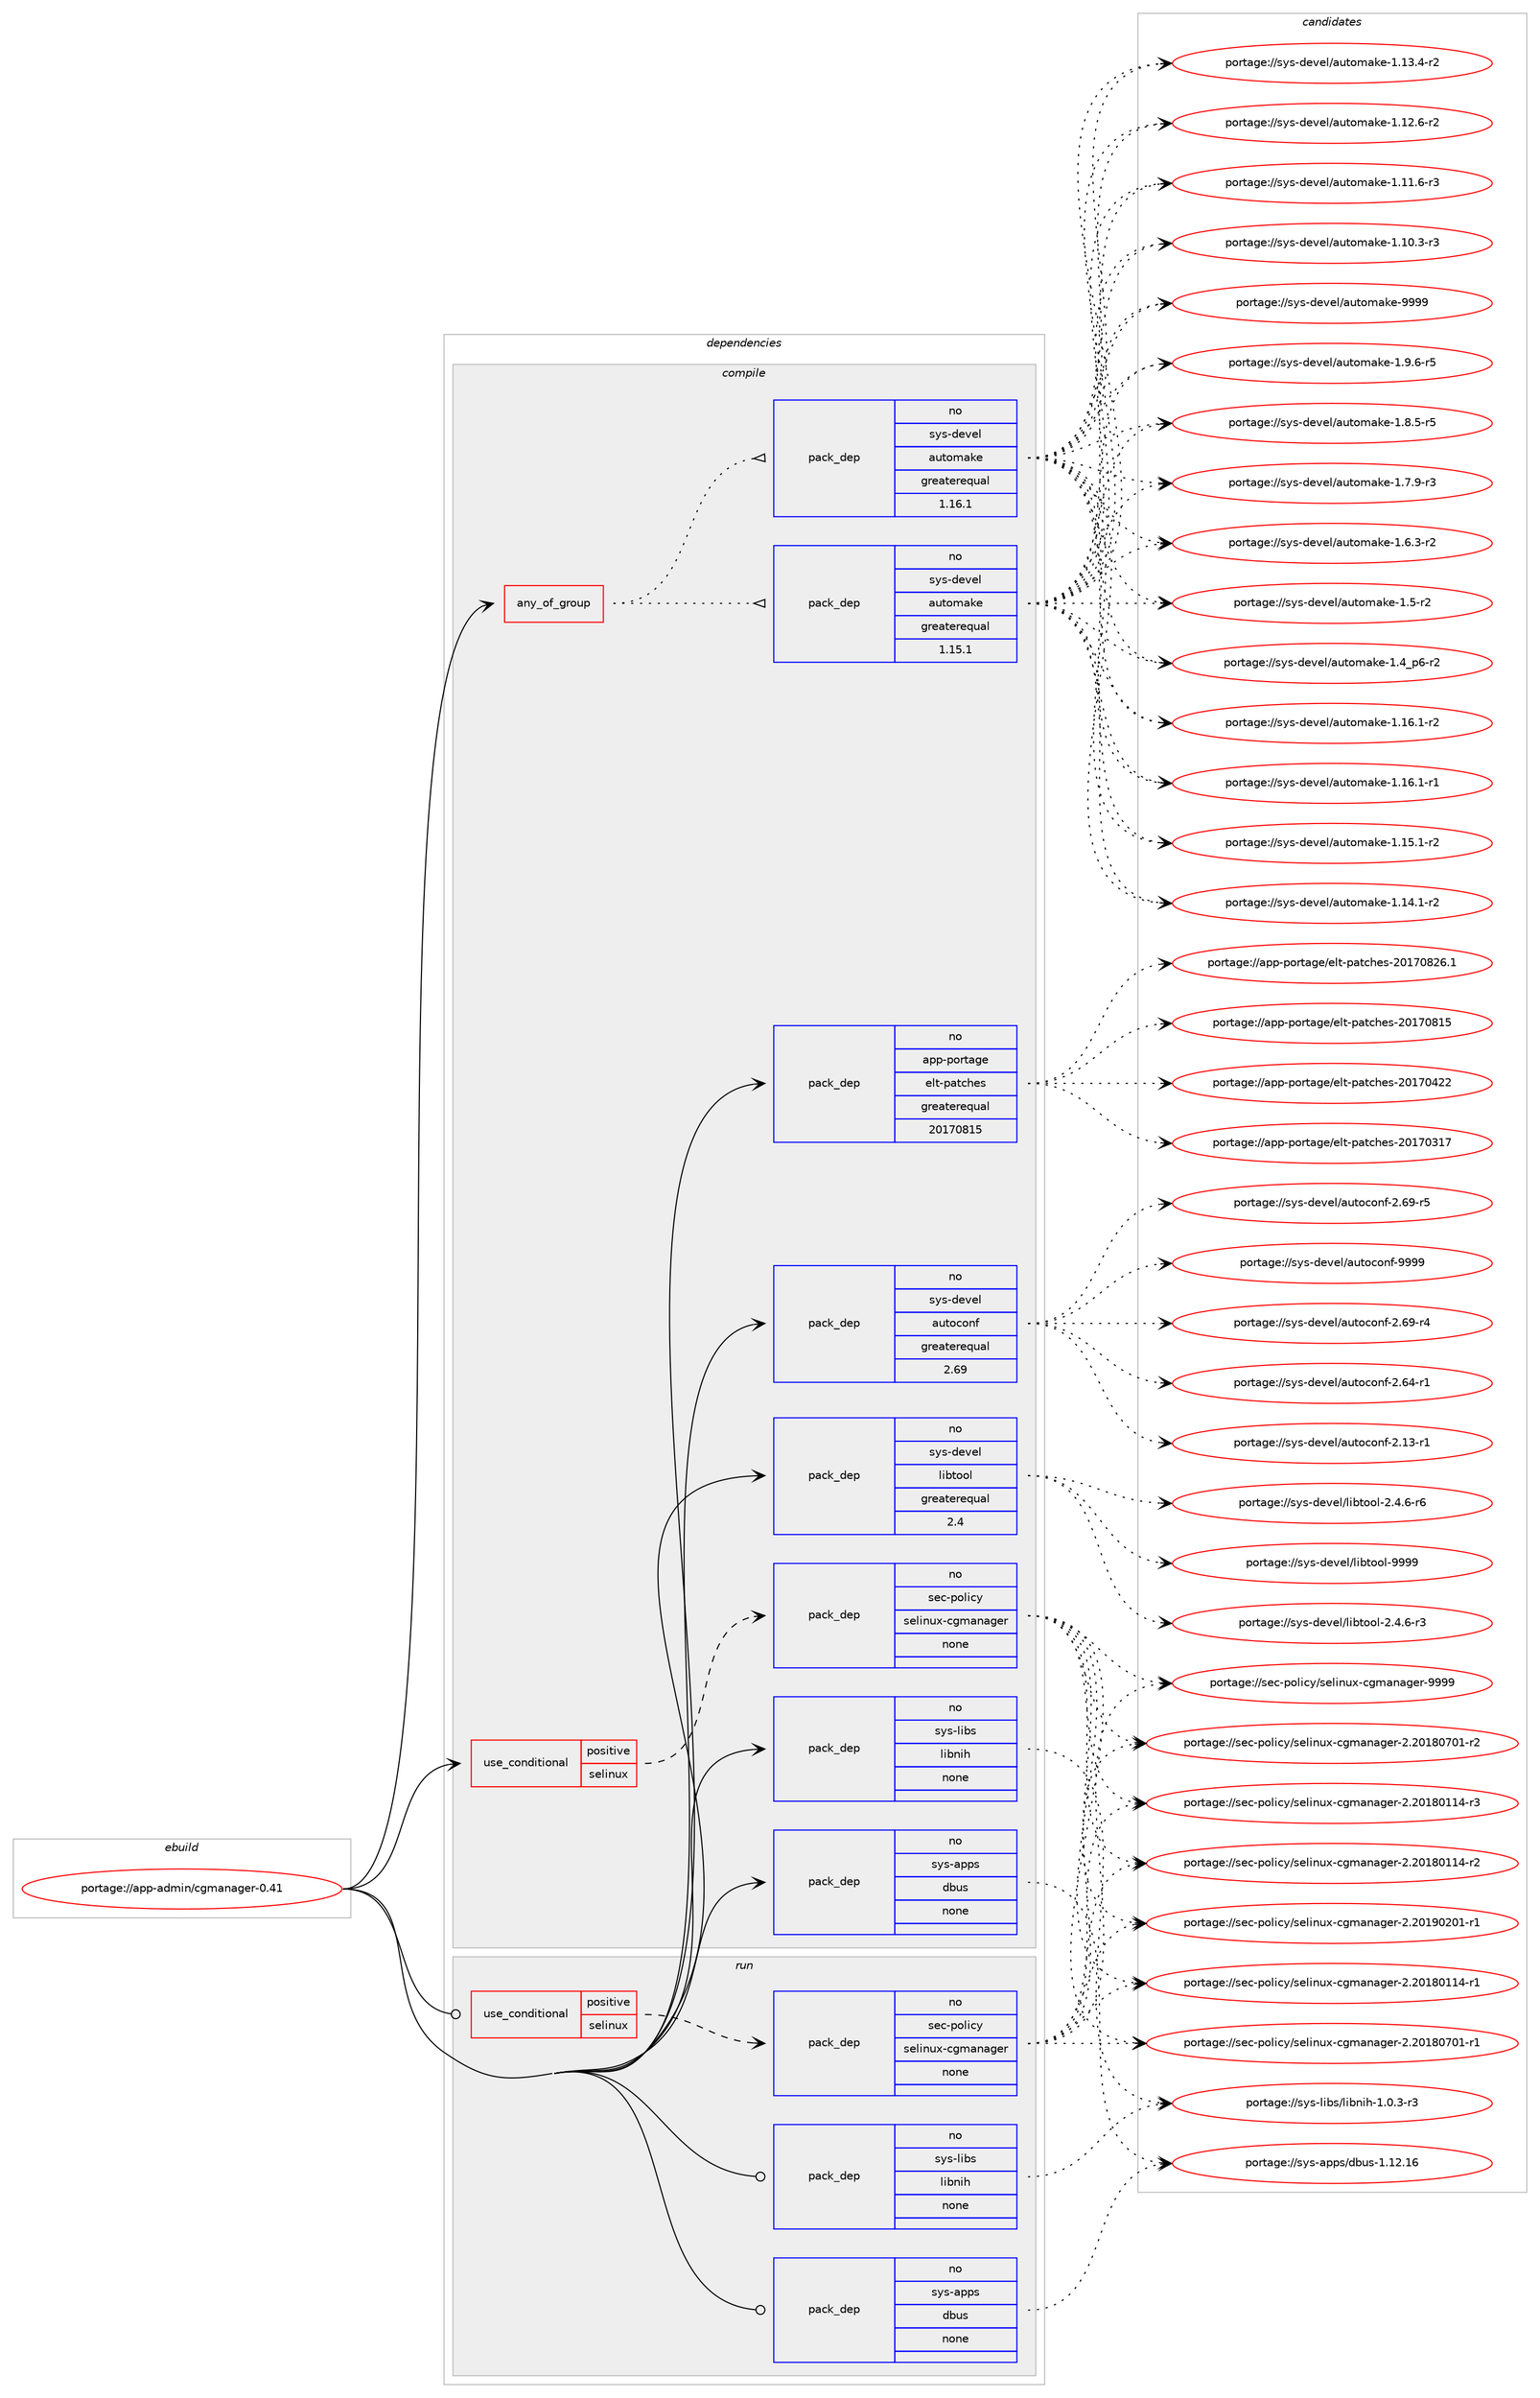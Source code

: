 digraph prolog {

# *************
# Graph options
# *************

newrank=true;
concentrate=true;
compound=true;
graph [rankdir=LR,fontname=Helvetica,fontsize=10,ranksep=1.5];#, ranksep=2.5, nodesep=0.2];
edge  [arrowhead=vee];
node  [fontname=Helvetica,fontsize=10];

# **********
# The ebuild
# **********

subgraph cluster_leftcol {
color=gray;
label=<<i>ebuild</i>>;
id [label="portage://app-admin/cgmanager-0.41", color=red, width=4, href="../app-admin/cgmanager-0.41.svg"];
}

# ****************
# The dependencies
# ****************

subgraph cluster_midcol {
color=gray;
label=<<i>dependencies</i>>;
subgraph cluster_compile {
fillcolor="#eeeeee";
style=filled;
label=<<i>compile</i>>;
subgraph any8479 {
dependency657825 [label=<<TABLE BORDER="0" CELLBORDER="1" CELLSPACING="0" CELLPADDING="4"><TR><TD CELLPADDING="10">any_of_group</TD></TR></TABLE>>, shape=none, color=red];subgraph pack493431 {
dependency657826 [label=<<TABLE BORDER="0" CELLBORDER="1" CELLSPACING="0" CELLPADDING="4" WIDTH="220"><TR><TD ROWSPAN="6" CELLPADDING="30">pack_dep</TD></TR><TR><TD WIDTH="110">no</TD></TR><TR><TD>sys-devel</TD></TR><TR><TD>automake</TD></TR><TR><TD>greaterequal</TD></TR><TR><TD>1.16.1</TD></TR></TABLE>>, shape=none, color=blue];
}
dependency657825:e -> dependency657826:w [weight=20,style="dotted",arrowhead="oinv"];
subgraph pack493432 {
dependency657827 [label=<<TABLE BORDER="0" CELLBORDER="1" CELLSPACING="0" CELLPADDING="4" WIDTH="220"><TR><TD ROWSPAN="6" CELLPADDING="30">pack_dep</TD></TR><TR><TD WIDTH="110">no</TD></TR><TR><TD>sys-devel</TD></TR><TR><TD>automake</TD></TR><TR><TD>greaterequal</TD></TR><TR><TD>1.15.1</TD></TR></TABLE>>, shape=none, color=blue];
}
dependency657825:e -> dependency657827:w [weight=20,style="dotted",arrowhead="oinv"];
}
id:e -> dependency657825:w [weight=20,style="solid",arrowhead="vee"];
subgraph cond155619 {
dependency657828 [label=<<TABLE BORDER="0" CELLBORDER="1" CELLSPACING="0" CELLPADDING="4"><TR><TD ROWSPAN="3" CELLPADDING="10">use_conditional</TD></TR><TR><TD>positive</TD></TR><TR><TD>selinux</TD></TR></TABLE>>, shape=none, color=red];
subgraph pack493433 {
dependency657829 [label=<<TABLE BORDER="0" CELLBORDER="1" CELLSPACING="0" CELLPADDING="4" WIDTH="220"><TR><TD ROWSPAN="6" CELLPADDING="30">pack_dep</TD></TR><TR><TD WIDTH="110">no</TD></TR><TR><TD>sec-policy</TD></TR><TR><TD>selinux-cgmanager</TD></TR><TR><TD>none</TD></TR><TR><TD></TD></TR></TABLE>>, shape=none, color=blue];
}
dependency657828:e -> dependency657829:w [weight=20,style="dashed",arrowhead="vee"];
}
id:e -> dependency657828:w [weight=20,style="solid",arrowhead="vee"];
subgraph pack493434 {
dependency657830 [label=<<TABLE BORDER="0" CELLBORDER="1" CELLSPACING="0" CELLPADDING="4" WIDTH="220"><TR><TD ROWSPAN="6" CELLPADDING="30">pack_dep</TD></TR><TR><TD WIDTH="110">no</TD></TR><TR><TD>app-portage</TD></TR><TR><TD>elt-patches</TD></TR><TR><TD>greaterequal</TD></TR><TR><TD>20170815</TD></TR></TABLE>>, shape=none, color=blue];
}
id:e -> dependency657830:w [weight=20,style="solid",arrowhead="vee"];
subgraph pack493435 {
dependency657831 [label=<<TABLE BORDER="0" CELLBORDER="1" CELLSPACING="0" CELLPADDING="4" WIDTH="220"><TR><TD ROWSPAN="6" CELLPADDING="30">pack_dep</TD></TR><TR><TD WIDTH="110">no</TD></TR><TR><TD>sys-apps</TD></TR><TR><TD>dbus</TD></TR><TR><TD>none</TD></TR><TR><TD></TD></TR></TABLE>>, shape=none, color=blue];
}
id:e -> dependency657831:w [weight=20,style="solid",arrowhead="vee"];
subgraph pack493436 {
dependency657832 [label=<<TABLE BORDER="0" CELLBORDER="1" CELLSPACING="0" CELLPADDING="4" WIDTH="220"><TR><TD ROWSPAN="6" CELLPADDING="30">pack_dep</TD></TR><TR><TD WIDTH="110">no</TD></TR><TR><TD>sys-devel</TD></TR><TR><TD>autoconf</TD></TR><TR><TD>greaterequal</TD></TR><TR><TD>2.69</TD></TR></TABLE>>, shape=none, color=blue];
}
id:e -> dependency657832:w [weight=20,style="solid",arrowhead="vee"];
subgraph pack493437 {
dependency657833 [label=<<TABLE BORDER="0" CELLBORDER="1" CELLSPACING="0" CELLPADDING="4" WIDTH="220"><TR><TD ROWSPAN="6" CELLPADDING="30">pack_dep</TD></TR><TR><TD WIDTH="110">no</TD></TR><TR><TD>sys-devel</TD></TR><TR><TD>libtool</TD></TR><TR><TD>greaterequal</TD></TR><TR><TD>2.4</TD></TR></TABLE>>, shape=none, color=blue];
}
id:e -> dependency657833:w [weight=20,style="solid",arrowhead="vee"];
subgraph pack493438 {
dependency657834 [label=<<TABLE BORDER="0" CELLBORDER="1" CELLSPACING="0" CELLPADDING="4" WIDTH="220"><TR><TD ROWSPAN="6" CELLPADDING="30">pack_dep</TD></TR><TR><TD WIDTH="110">no</TD></TR><TR><TD>sys-libs</TD></TR><TR><TD>libnih</TD></TR><TR><TD>none</TD></TR><TR><TD></TD></TR></TABLE>>, shape=none, color=blue];
}
id:e -> dependency657834:w [weight=20,style="solid",arrowhead="vee"];
}
subgraph cluster_compileandrun {
fillcolor="#eeeeee";
style=filled;
label=<<i>compile and run</i>>;
}
subgraph cluster_run {
fillcolor="#eeeeee";
style=filled;
label=<<i>run</i>>;
subgraph cond155620 {
dependency657835 [label=<<TABLE BORDER="0" CELLBORDER="1" CELLSPACING="0" CELLPADDING="4"><TR><TD ROWSPAN="3" CELLPADDING="10">use_conditional</TD></TR><TR><TD>positive</TD></TR><TR><TD>selinux</TD></TR></TABLE>>, shape=none, color=red];
subgraph pack493439 {
dependency657836 [label=<<TABLE BORDER="0" CELLBORDER="1" CELLSPACING="0" CELLPADDING="4" WIDTH="220"><TR><TD ROWSPAN="6" CELLPADDING="30">pack_dep</TD></TR><TR><TD WIDTH="110">no</TD></TR><TR><TD>sec-policy</TD></TR><TR><TD>selinux-cgmanager</TD></TR><TR><TD>none</TD></TR><TR><TD></TD></TR></TABLE>>, shape=none, color=blue];
}
dependency657835:e -> dependency657836:w [weight=20,style="dashed",arrowhead="vee"];
}
id:e -> dependency657835:w [weight=20,style="solid",arrowhead="odot"];
subgraph pack493440 {
dependency657837 [label=<<TABLE BORDER="0" CELLBORDER="1" CELLSPACING="0" CELLPADDING="4" WIDTH="220"><TR><TD ROWSPAN="6" CELLPADDING="30">pack_dep</TD></TR><TR><TD WIDTH="110">no</TD></TR><TR><TD>sys-apps</TD></TR><TR><TD>dbus</TD></TR><TR><TD>none</TD></TR><TR><TD></TD></TR></TABLE>>, shape=none, color=blue];
}
id:e -> dependency657837:w [weight=20,style="solid",arrowhead="odot"];
subgraph pack493441 {
dependency657838 [label=<<TABLE BORDER="0" CELLBORDER="1" CELLSPACING="0" CELLPADDING="4" WIDTH="220"><TR><TD ROWSPAN="6" CELLPADDING="30">pack_dep</TD></TR><TR><TD WIDTH="110">no</TD></TR><TR><TD>sys-libs</TD></TR><TR><TD>libnih</TD></TR><TR><TD>none</TD></TR><TR><TD></TD></TR></TABLE>>, shape=none, color=blue];
}
id:e -> dependency657838:w [weight=20,style="solid",arrowhead="odot"];
}
}

# **************
# The candidates
# **************

subgraph cluster_choices {
rank=same;
color=gray;
label=<<i>candidates</i>>;

subgraph choice493431 {
color=black;
nodesep=1;
choice115121115451001011181011084797117116111109971071014557575757 [label="portage://sys-devel/automake-9999", color=red, width=4,href="../sys-devel/automake-9999.svg"];
choice115121115451001011181011084797117116111109971071014549465746544511453 [label="portage://sys-devel/automake-1.9.6-r5", color=red, width=4,href="../sys-devel/automake-1.9.6-r5.svg"];
choice115121115451001011181011084797117116111109971071014549465646534511453 [label="portage://sys-devel/automake-1.8.5-r5", color=red, width=4,href="../sys-devel/automake-1.8.5-r5.svg"];
choice115121115451001011181011084797117116111109971071014549465546574511451 [label="portage://sys-devel/automake-1.7.9-r3", color=red, width=4,href="../sys-devel/automake-1.7.9-r3.svg"];
choice115121115451001011181011084797117116111109971071014549465446514511450 [label="portage://sys-devel/automake-1.6.3-r2", color=red, width=4,href="../sys-devel/automake-1.6.3-r2.svg"];
choice11512111545100101118101108479711711611110997107101454946534511450 [label="portage://sys-devel/automake-1.5-r2", color=red, width=4,href="../sys-devel/automake-1.5-r2.svg"];
choice115121115451001011181011084797117116111109971071014549465295112544511450 [label="portage://sys-devel/automake-1.4_p6-r2", color=red, width=4,href="../sys-devel/automake-1.4_p6-r2.svg"];
choice11512111545100101118101108479711711611110997107101454946495446494511450 [label="portage://sys-devel/automake-1.16.1-r2", color=red, width=4,href="../sys-devel/automake-1.16.1-r2.svg"];
choice11512111545100101118101108479711711611110997107101454946495446494511449 [label="portage://sys-devel/automake-1.16.1-r1", color=red, width=4,href="../sys-devel/automake-1.16.1-r1.svg"];
choice11512111545100101118101108479711711611110997107101454946495346494511450 [label="portage://sys-devel/automake-1.15.1-r2", color=red, width=4,href="../sys-devel/automake-1.15.1-r2.svg"];
choice11512111545100101118101108479711711611110997107101454946495246494511450 [label="portage://sys-devel/automake-1.14.1-r2", color=red, width=4,href="../sys-devel/automake-1.14.1-r2.svg"];
choice11512111545100101118101108479711711611110997107101454946495146524511450 [label="portage://sys-devel/automake-1.13.4-r2", color=red, width=4,href="../sys-devel/automake-1.13.4-r2.svg"];
choice11512111545100101118101108479711711611110997107101454946495046544511450 [label="portage://sys-devel/automake-1.12.6-r2", color=red, width=4,href="../sys-devel/automake-1.12.6-r2.svg"];
choice11512111545100101118101108479711711611110997107101454946494946544511451 [label="portage://sys-devel/automake-1.11.6-r3", color=red, width=4,href="../sys-devel/automake-1.11.6-r3.svg"];
choice11512111545100101118101108479711711611110997107101454946494846514511451 [label="portage://sys-devel/automake-1.10.3-r3", color=red, width=4,href="../sys-devel/automake-1.10.3-r3.svg"];
dependency657826:e -> choice115121115451001011181011084797117116111109971071014557575757:w [style=dotted,weight="100"];
dependency657826:e -> choice115121115451001011181011084797117116111109971071014549465746544511453:w [style=dotted,weight="100"];
dependency657826:e -> choice115121115451001011181011084797117116111109971071014549465646534511453:w [style=dotted,weight="100"];
dependency657826:e -> choice115121115451001011181011084797117116111109971071014549465546574511451:w [style=dotted,weight="100"];
dependency657826:e -> choice115121115451001011181011084797117116111109971071014549465446514511450:w [style=dotted,weight="100"];
dependency657826:e -> choice11512111545100101118101108479711711611110997107101454946534511450:w [style=dotted,weight="100"];
dependency657826:e -> choice115121115451001011181011084797117116111109971071014549465295112544511450:w [style=dotted,weight="100"];
dependency657826:e -> choice11512111545100101118101108479711711611110997107101454946495446494511450:w [style=dotted,weight="100"];
dependency657826:e -> choice11512111545100101118101108479711711611110997107101454946495446494511449:w [style=dotted,weight="100"];
dependency657826:e -> choice11512111545100101118101108479711711611110997107101454946495346494511450:w [style=dotted,weight="100"];
dependency657826:e -> choice11512111545100101118101108479711711611110997107101454946495246494511450:w [style=dotted,weight="100"];
dependency657826:e -> choice11512111545100101118101108479711711611110997107101454946495146524511450:w [style=dotted,weight="100"];
dependency657826:e -> choice11512111545100101118101108479711711611110997107101454946495046544511450:w [style=dotted,weight="100"];
dependency657826:e -> choice11512111545100101118101108479711711611110997107101454946494946544511451:w [style=dotted,weight="100"];
dependency657826:e -> choice11512111545100101118101108479711711611110997107101454946494846514511451:w [style=dotted,weight="100"];
}
subgraph choice493432 {
color=black;
nodesep=1;
choice115121115451001011181011084797117116111109971071014557575757 [label="portage://sys-devel/automake-9999", color=red, width=4,href="../sys-devel/automake-9999.svg"];
choice115121115451001011181011084797117116111109971071014549465746544511453 [label="portage://sys-devel/automake-1.9.6-r5", color=red, width=4,href="../sys-devel/automake-1.9.6-r5.svg"];
choice115121115451001011181011084797117116111109971071014549465646534511453 [label="portage://sys-devel/automake-1.8.5-r5", color=red, width=4,href="../sys-devel/automake-1.8.5-r5.svg"];
choice115121115451001011181011084797117116111109971071014549465546574511451 [label="portage://sys-devel/automake-1.7.9-r3", color=red, width=4,href="../sys-devel/automake-1.7.9-r3.svg"];
choice115121115451001011181011084797117116111109971071014549465446514511450 [label="portage://sys-devel/automake-1.6.3-r2", color=red, width=4,href="../sys-devel/automake-1.6.3-r2.svg"];
choice11512111545100101118101108479711711611110997107101454946534511450 [label="portage://sys-devel/automake-1.5-r2", color=red, width=4,href="../sys-devel/automake-1.5-r2.svg"];
choice115121115451001011181011084797117116111109971071014549465295112544511450 [label="portage://sys-devel/automake-1.4_p6-r2", color=red, width=4,href="../sys-devel/automake-1.4_p6-r2.svg"];
choice11512111545100101118101108479711711611110997107101454946495446494511450 [label="portage://sys-devel/automake-1.16.1-r2", color=red, width=4,href="../sys-devel/automake-1.16.1-r2.svg"];
choice11512111545100101118101108479711711611110997107101454946495446494511449 [label="portage://sys-devel/automake-1.16.1-r1", color=red, width=4,href="../sys-devel/automake-1.16.1-r1.svg"];
choice11512111545100101118101108479711711611110997107101454946495346494511450 [label="portage://sys-devel/automake-1.15.1-r2", color=red, width=4,href="../sys-devel/automake-1.15.1-r2.svg"];
choice11512111545100101118101108479711711611110997107101454946495246494511450 [label="portage://sys-devel/automake-1.14.1-r2", color=red, width=4,href="../sys-devel/automake-1.14.1-r2.svg"];
choice11512111545100101118101108479711711611110997107101454946495146524511450 [label="portage://sys-devel/automake-1.13.4-r2", color=red, width=4,href="../sys-devel/automake-1.13.4-r2.svg"];
choice11512111545100101118101108479711711611110997107101454946495046544511450 [label="portage://sys-devel/automake-1.12.6-r2", color=red, width=4,href="../sys-devel/automake-1.12.6-r2.svg"];
choice11512111545100101118101108479711711611110997107101454946494946544511451 [label="portage://sys-devel/automake-1.11.6-r3", color=red, width=4,href="../sys-devel/automake-1.11.6-r3.svg"];
choice11512111545100101118101108479711711611110997107101454946494846514511451 [label="portage://sys-devel/automake-1.10.3-r3", color=red, width=4,href="../sys-devel/automake-1.10.3-r3.svg"];
dependency657827:e -> choice115121115451001011181011084797117116111109971071014557575757:w [style=dotted,weight="100"];
dependency657827:e -> choice115121115451001011181011084797117116111109971071014549465746544511453:w [style=dotted,weight="100"];
dependency657827:e -> choice115121115451001011181011084797117116111109971071014549465646534511453:w [style=dotted,weight="100"];
dependency657827:e -> choice115121115451001011181011084797117116111109971071014549465546574511451:w [style=dotted,weight="100"];
dependency657827:e -> choice115121115451001011181011084797117116111109971071014549465446514511450:w [style=dotted,weight="100"];
dependency657827:e -> choice11512111545100101118101108479711711611110997107101454946534511450:w [style=dotted,weight="100"];
dependency657827:e -> choice115121115451001011181011084797117116111109971071014549465295112544511450:w [style=dotted,weight="100"];
dependency657827:e -> choice11512111545100101118101108479711711611110997107101454946495446494511450:w [style=dotted,weight="100"];
dependency657827:e -> choice11512111545100101118101108479711711611110997107101454946495446494511449:w [style=dotted,weight="100"];
dependency657827:e -> choice11512111545100101118101108479711711611110997107101454946495346494511450:w [style=dotted,weight="100"];
dependency657827:e -> choice11512111545100101118101108479711711611110997107101454946495246494511450:w [style=dotted,weight="100"];
dependency657827:e -> choice11512111545100101118101108479711711611110997107101454946495146524511450:w [style=dotted,weight="100"];
dependency657827:e -> choice11512111545100101118101108479711711611110997107101454946495046544511450:w [style=dotted,weight="100"];
dependency657827:e -> choice11512111545100101118101108479711711611110997107101454946494946544511451:w [style=dotted,weight="100"];
dependency657827:e -> choice11512111545100101118101108479711711611110997107101454946494846514511451:w [style=dotted,weight="100"];
}
subgraph choice493433 {
color=black;
nodesep=1;
choice11510199451121111081059912147115101108105110117120459910310997110971031011144557575757 [label="portage://sec-policy/selinux-cgmanager-9999", color=red, width=4,href="../sec-policy/selinux-cgmanager-9999.svg"];
choice115101994511211110810599121471151011081051101171204599103109971109710310111445504650484957485048494511449 [label="portage://sec-policy/selinux-cgmanager-2.20190201-r1", color=red, width=4,href="../sec-policy/selinux-cgmanager-2.20190201-r1.svg"];
choice115101994511211110810599121471151011081051101171204599103109971109710310111445504650484956485548494511450 [label="portage://sec-policy/selinux-cgmanager-2.20180701-r2", color=red, width=4,href="../sec-policy/selinux-cgmanager-2.20180701-r2.svg"];
choice115101994511211110810599121471151011081051101171204599103109971109710310111445504650484956485548494511449 [label="portage://sec-policy/selinux-cgmanager-2.20180701-r1", color=red, width=4,href="../sec-policy/selinux-cgmanager-2.20180701-r1.svg"];
choice115101994511211110810599121471151011081051101171204599103109971109710310111445504650484956484949524511451 [label="portage://sec-policy/selinux-cgmanager-2.20180114-r3", color=red, width=4,href="../sec-policy/selinux-cgmanager-2.20180114-r3.svg"];
choice115101994511211110810599121471151011081051101171204599103109971109710310111445504650484956484949524511450 [label="portage://sec-policy/selinux-cgmanager-2.20180114-r2", color=red, width=4,href="../sec-policy/selinux-cgmanager-2.20180114-r2.svg"];
choice115101994511211110810599121471151011081051101171204599103109971109710310111445504650484956484949524511449 [label="portage://sec-policy/selinux-cgmanager-2.20180114-r1", color=red, width=4,href="../sec-policy/selinux-cgmanager-2.20180114-r1.svg"];
dependency657829:e -> choice11510199451121111081059912147115101108105110117120459910310997110971031011144557575757:w [style=dotted,weight="100"];
dependency657829:e -> choice115101994511211110810599121471151011081051101171204599103109971109710310111445504650484957485048494511449:w [style=dotted,weight="100"];
dependency657829:e -> choice115101994511211110810599121471151011081051101171204599103109971109710310111445504650484956485548494511450:w [style=dotted,weight="100"];
dependency657829:e -> choice115101994511211110810599121471151011081051101171204599103109971109710310111445504650484956485548494511449:w [style=dotted,weight="100"];
dependency657829:e -> choice115101994511211110810599121471151011081051101171204599103109971109710310111445504650484956484949524511451:w [style=dotted,weight="100"];
dependency657829:e -> choice115101994511211110810599121471151011081051101171204599103109971109710310111445504650484956484949524511450:w [style=dotted,weight="100"];
dependency657829:e -> choice115101994511211110810599121471151011081051101171204599103109971109710310111445504650484956484949524511449:w [style=dotted,weight="100"];
}
subgraph choice493434 {
color=black;
nodesep=1;
choice971121124511211111411697103101471011081164511297116991041011154550484955485650544649 [label="portage://app-portage/elt-patches-20170826.1", color=red, width=4,href="../app-portage/elt-patches-20170826.1.svg"];
choice97112112451121111141169710310147101108116451129711699104101115455048495548564953 [label="portage://app-portage/elt-patches-20170815", color=red, width=4,href="../app-portage/elt-patches-20170815.svg"];
choice97112112451121111141169710310147101108116451129711699104101115455048495548525050 [label="portage://app-portage/elt-patches-20170422", color=red, width=4,href="../app-portage/elt-patches-20170422.svg"];
choice97112112451121111141169710310147101108116451129711699104101115455048495548514955 [label="portage://app-portage/elt-patches-20170317", color=red, width=4,href="../app-portage/elt-patches-20170317.svg"];
dependency657830:e -> choice971121124511211111411697103101471011081164511297116991041011154550484955485650544649:w [style=dotted,weight="100"];
dependency657830:e -> choice97112112451121111141169710310147101108116451129711699104101115455048495548564953:w [style=dotted,weight="100"];
dependency657830:e -> choice97112112451121111141169710310147101108116451129711699104101115455048495548525050:w [style=dotted,weight="100"];
dependency657830:e -> choice97112112451121111141169710310147101108116451129711699104101115455048495548514955:w [style=dotted,weight="100"];
}
subgraph choice493435 {
color=black;
nodesep=1;
choice115121115459711211211547100981171154549464950464954 [label="portage://sys-apps/dbus-1.12.16", color=red, width=4,href="../sys-apps/dbus-1.12.16.svg"];
dependency657831:e -> choice115121115459711211211547100981171154549464950464954:w [style=dotted,weight="100"];
}
subgraph choice493436 {
color=black;
nodesep=1;
choice115121115451001011181011084797117116111991111101024557575757 [label="portage://sys-devel/autoconf-9999", color=red, width=4,href="../sys-devel/autoconf-9999.svg"];
choice1151211154510010111810110847971171161119911111010245504654574511453 [label="portage://sys-devel/autoconf-2.69-r5", color=red, width=4,href="../sys-devel/autoconf-2.69-r5.svg"];
choice1151211154510010111810110847971171161119911111010245504654574511452 [label="portage://sys-devel/autoconf-2.69-r4", color=red, width=4,href="../sys-devel/autoconf-2.69-r4.svg"];
choice1151211154510010111810110847971171161119911111010245504654524511449 [label="portage://sys-devel/autoconf-2.64-r1", color=red, width=4,href="../sys-devel/autoconf-2.64-r1.svg"];
choice1151211154510010111810110847971171161119911111010245504649514511449 [label="portage://sys-devel/autoconf-2.13-r1", color=red, width=4,href="../sys-devel/autoconf-2.13-r1.svg"];
dependency657832:e -> choice115121115451001011181011084797117116111991111101024557575757:w [style=dotted,weight="100"];
dependency657832:e -> choice1151211154510010111810110847971171161119911111010245504654574511453:w [style=dotted,weight="100"];
dependency657832:e -> choice1151211154510010111810110847971171161119911111010245504654574511452:w [style=dotted,weight="100"];
dependency657832:e -> choice1151211154510010111810110847971171161119911111010245504654524511449:w [style=dotted,weight="100"];
dependency657832:e -> choice1151211154510010111810110847971171161119911111010245504649514511449:w [style=dotted,weight="100"];
}
subgraph choice493437 {
color=black;
nodesep=1;
choice1151211154510010111810110847108105981161111111084557575757 [label="portage://sys-devel/libtool-9999", color=red, width=4,href="../sys-devel/libtool-9999.svg"];
choice1151211154510010111810110847108105981161111111084550465246544511454 [label="portage://sys-devel/libtool-2.4.6-r6", color=red, width=4,href="../sys-devel/libtool-2.4.6-r6.svg"];
choice1151211154510010111810110847108105981161111111084550465246544511451 [label="portage://sys-devel/libtool-2.4.6-r3", color=red, width=4,href="../sys-devel/libtool-2.4.6-r3.svg"];
dependency657833:e -> choice1151211154510010111810110847108105981161111111084557575757:w [style=dotted,weight="100"];
dependency657833:e -> choice1151211154510010111810110847108105981161111111084550465246544511454:w [style=dotted,weight="100"];
dependency657833:e -> choice1151211154510010111810110847108105981161111111084550465246544511451:w [style=dotted,weight="100"];
}
subgraph choice493438 {
color=black;
nodesep=1;
choice115121115451081059811547108105981101051044549464846514511451 [label="portage://sys-libs/libnih-1.0.3-r3", color=red, width=4,href="../sys-libs/libnih-1.0.3-r3.svg"];
dependency657834:e -> choice115121115451081059811547108105981101051044549464846514511451:w [style=dotted,weight="100"];
}
subgraph choice493439 {
color=black;
nodesep=1;
choice11510199451121111081059912147115101108105110117120459910310997110971031011144557575757 [label="portage://sec-policy/selinux-cgmanager-9999", color=red, width=4,href="../sec-policy/selinux-cgmanager-9999.svg"];
choice115101994511211110810599121471151011081051101171204599103109971109710310111445504650484957485048494511449 [label="portage://sec-policy/selinux-cgmanager-2.20190201-r1", color=red, width=4,href="../sec-policy/selinux-cgmanager-2.20190201-r1.svg"];
choice115101994511211110810599121471151011081051101171204599103109971109710310111445504650484956485548494511450 [label="portage://sec-policy/selinux-cgmanager-2.20180701-r2", color=red, width=4,href="../sec-policy/selinux-cgmanager-2.20180701-r2.svg"];
choice115101994511211110810599121471151011081051101171204599103109971109710310111445504650484956485548494511449 [label="portage://sec-policy/selinux-cgmanager-2.20180701-r1", color=red, width=4,href="../sec-policy/selinux-cgmanager-2.20180701-r1.svg"];
choice115101994511211110810599121471151011081051101171204599103109971109710310111445504650484956484949524511451 [label="portage://sec-policy/selinux-cgmanager-2.20180114-r3", color=red, width=4,href="../sec-policy/selinux-cgmanager-2.20180114-r3.svg"];
choice115101994511211110810599121471151011081051101171204599103109971109710310111445504650484956484949524511450 [label="portage://sec-policy/selinux-cgmanager-2.20180114-r2", color=red, width=4,href="../sec-policy/selinux-cgmanager-2.20180114-r2.svg"];
choice115101994511211110810599121471151011081051101171204599103109971109710310111445504650484956484949524511449 [label="portage://sec-policy/selinux-cgmanager-2.20180114-r1", color=red, width=4,href="../sec-policy/selinux-cgmanager-2.20180114-r1.svg"];
dependency657836:e -> choice11510199451121111081059912147115101108105110117120459910310997110971031011144557575757:w [style=dotted,weight="100"];
dependency657836:e -> choice115101994511211110810599121471151011081051101171204599103109971109710310111445504650484957485048494511449:w [style=dotted,weight="100"];
dependency657836:e -> choice115101994511211110810599121471151011081051101171204599103109971109710310111445504650484956485548494511450:w [style=dotted,weight="100"];
dependency657836:e -> choice115101994511211110810599121471151011081051101171204599103109971109710310111445504650484956485548494511449:w [style=dotted,weight="100"];
dependency657836:e -> choice115101994511211110810599121471151011081051101171204599103109971109710310111445504650484956484949524511451:w [style=dotted,weight="100"];
dependency657836:e -> choice115101994511211110810599121471151011081051101171204599103109971109710310111445504650484956484949524511450:w [style=dotted,weight="100"];
dependency657836:e -> choice115101994511211110810599121471151011081051101171204599103109971109710310111445504650484956484949524511449:w [style=dotted,weight="100"];
}
subgraph choice493440 {
color=black;
nodesep=1;
choice115121115459711211211547100981171154549464950464954 [label="portage://sys-apps/dbus-1.12.16", color=red, width=4,href="../sys-apps/dbus-1.12.16.svg"];
dependency657837:e -> choice115121115459711211211547100981171154549464950464954:w [style=dotted,weight="100"];
}
subgraph choice493441 {
color=black;
nodesep=1;
choice115121115451081059811547108105981101051044549464846514511451 [label="portage://sys-libs/libnih-1.0.3-r3", color=red, width=4,href="../sys-libs/libnih-1.0.3-r3.svg"];
dependency657838:e -> choice115121115451081059811547108105981101051044549464846514511451:w [style=dotted,weight="100"];
}
}

}
